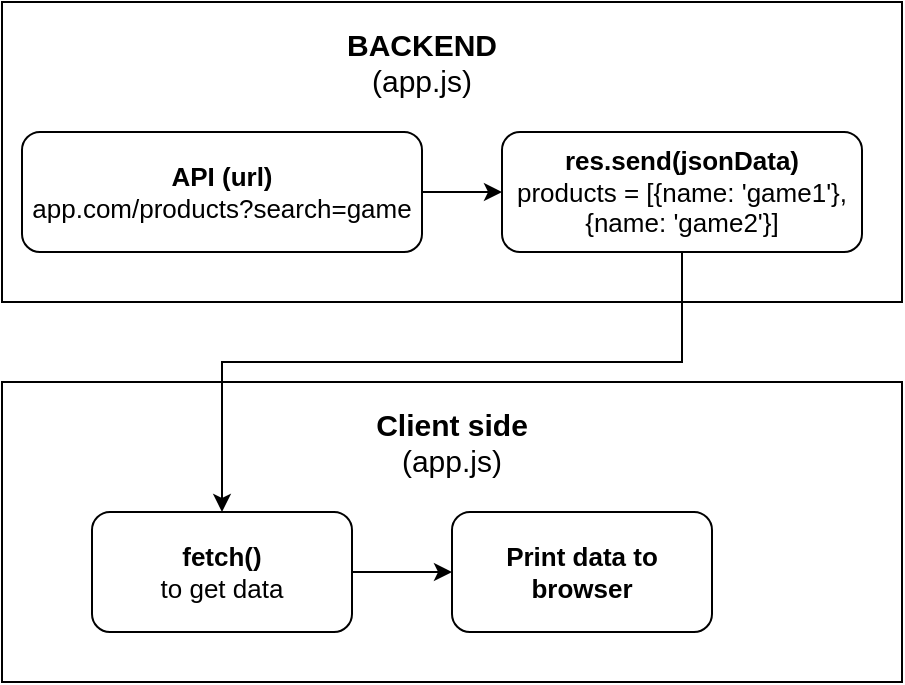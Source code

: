 <mxfile version="14.7.6" type="device"><diagram id="0nuvkYakONtHZB39Z78F" name="Page-1"><mxGraphModel dx="868" dy="431" grid="1" gridSize="10" guides="1" tooltips="1" connect="1" arrows="1" fold="1" page="1" pageScale="1" pageWidth="827" pageHeight="1169" math="0" shadow="0"><root><mxCell id="0"/><mxCell id="1" parent="0"/><mxCell id="vZXoU6uM93ba7eqq42ox-1" value="" style="rounded=0;whiteSpace=wrap;html=1;" vertex="1" parent="1"><mxGeometry x="70" y="220" width="450" height="150" as="geometry"/></mxCell><mxCell id="vZXoU6uM93ba7eqq42ox-4" style="edgeStyle=orthogonalEdgeStyle;rounded=0;orthogonalLoop=1;jettySize=auto;html=1;exitX=1;exitY=0.5;exitDx=0;exitDy=0;entryX=0;entryY=0.5;entryDx=0;entryDy=0;" edge="1" parent="1" source="vZXoU6uM93ba7eqq42ox-2" target="vZXoU6uM93ba7eqq42ox-3"><mxGeometry relative="1" as="geometry"/></mxCell><mxCell id="vZXoU6uM93ba7eqq42ox-2" value="&lt;font style=&quot;font-size: 13px&quot;&gt;&lt;b&gt;API (url)&lt;/b&gt;&lt;br&gt;app.com/products?search=game&lt;br&gt;&lt;/font&gt;" style="rounded=1;whiteSpace=wrap;html=1;" vertex="1" parent="1"><mxGeometry x="80" y="285" width="200" height="60" as="geometry"/></mxCell><mxCell id="vZXoU6uM93ba7eqq42ox-3" value="&lt;font style=&quot;font-size: 13px&quot;&gt;&lt;b&gt;res.send(jsonData)&lt;/b&gt;&lt;br&gt;products = [{name: 'game1'},&lt;br&gt;{name: 'game2'}]&lt;/font&gt;" style="rounded=1;whiteSpace=wrap;html=1;" vertex="1" parent="1"><mxGeometry x="320" y="285" width="180" height="60" as="geometry"/></mxCell><mxCell id="vZXoU6uM93ba7eqq42ox-5" value="&lt;font style=&quot;font-size: 15px&quot;&gt;&lt;b&gt;BACKEND &lt;/b&gt;(app.js)&lt;/font&gt;" style="text;html=1;strokeColor=none;fillColor=none;align=center;verticalAlign=middle;whiteSpace=wrap;rounded=0;" vertex="1" parent="1"><mxGeometry x="240" y="230" width="80" height="40" as="geometry"/></mxCell><mxCell id="vZXoU6uM93ba7eqq42ox-16" value="" style="group" vertex="1" connectable="0" parent="1"><mxGeometry x="70" y="410" width="450" height="150" as="geometry"/></mxCell><mxCell id="vZXoU6uM93ba7eqq42ox-13" value="" style="rounded=0;whiteSpace=wrap;html=1;" vertex="1" parent="vZXoU6uM93ba7eqq42ox-16"><mxGeometry width="450" height="150" as="geometry"/></mxCell><mxCell id="vZXoU6uM93ba7eqq42ox-7" value="&lt;font style=&quot;font-size: 15px&quot;&gt;&lt;b&gt;Client side&lt;/b&gt;&lt;br&gt;(app.js)&lt;/font&gt;" style="text;html=1;strokeColor=none;fillColor=none;align=center;verticalAlign=middle;whiteSpace=wrap;rounded=0;" vertex="1" parent="vZXoU6uM93ba7eqq42ox-16"><mxGeometry x="165" y="5" width="120" height="50" as="geometry"/></mxCell><mxCell id="vZXoU6uM93ba7eqq42ox-8" value="&lt;font style=&quot;font-size: 13px&quot;&gt;&lt;b&gt;fetch()&lt;br&gt;&lt;/b&gt;to get data&lt;/font&gt;" style="rounded=1;whiteSpace=wrap;html=1;" vertex="1" parent="vZXoU6uM93ba7eqq42ox-16"><mxGeometry x="45" y="65" width="130" height="60" as="geometry"/></mxCell><mxCell id="vZXoU6uM93ba7eqq42ox-14" value="&lt;span style=&quot;font-size: 13px&quot;&gt;&lt;b&gt;Print data to browser&lt;/b&gt;&lt;/span&gt;" style="rounded=1;whiteSpace=wrap;html=1;" vertex="1" parent="vZXoU6uM93ba7eqq42ox-16"><mxGeometry x="225" y="65" width="130" height="60" as="geometry"/></mxCell><mxCell id="vZXoU6uM93ba7eqq42ox-15" style="edgeStyle=orthogonalEdgeStyle;rounded=0;orthogonalLoop=1;jettySize=auto;html=1;entryX=0;entryY=0.5;entryDx=0;entryDy=0;" edge="1" parent="vZXoU6uM93ba7eqq42ox-16" source="vZXoU6uM93ba7eqq42ox-8" target="vZXoU6uM93ba7eqq42ox-14"><mxGeometry relative="1" as="geometry"/></mxCell><mxCell id="vZXoU6uM93ba7eqq42ox-17" style="edgeStyle=orthogonalEdgeStyle;rounded=0;orthogonalLoop=1;jettySize=auto;html=1;exitX=0.5;exitY=1;exitDx=0;exitDy=0;entryX=0.5;entryY=0;entryDx=0;entryDy=0;" edge="1" parent="1" source="vZXoU6uM93ba7eqq42ox-3" target="vZXoU6uM93ba7eqq42ox-8"><mxGeometry relative="1" as="geometry"><Array as="points"><mxPoint x="410" y="400"/><mxPoint x="180" y="400"/></Array></mxGeometry></mxCell></root></mxGraphModel></diagram></mxfile>